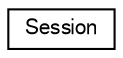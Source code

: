 digraph G
{
  edge [fontname="FreeSans",fontsize="10",labelfontname="FreeSans",labelfontsize="10"];
  node [fontname="FreeSans",fontsize="10",shape=record];
  rankdir=LR;
  Node1 [label="Session",height=0.2,width=0.4,color="black", fillcolor="white", style="filled",URL="$d5/ddf/classcom_1_1scoreloop_1_1client_1_1android_1_1core_1_1model_1_1_session.html"];
}
